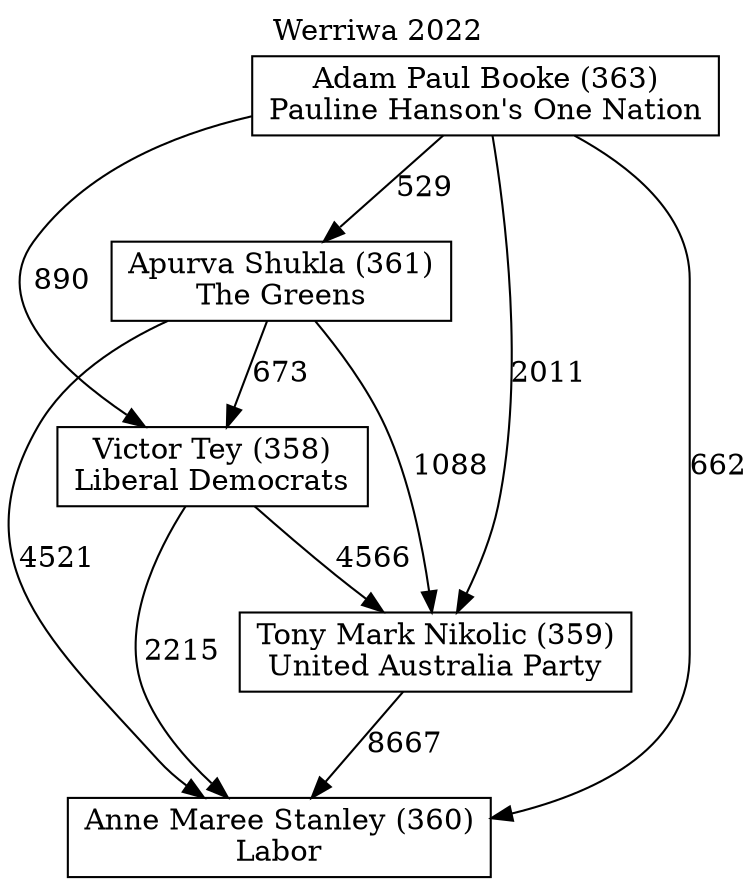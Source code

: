 // House preference flow
digraph "Anne Maree Stanley (360)_Werriwa_2022" {
	graph [label="Werriwa 2022" labelloc=t mclimit=10]
	node [shape=box]
	"Victor Tey (358)" [label="Victor Tey (358)
Liberal Democrats"]
	"Apurva Shukla (361)" [label="Apurva Shukla (361)
The Greens"]
	"Anne Maree Stanley (360)" [label="Anne Maree Stanley (360)
Labor"]
	"Tony Mark Nikolic (359)" [label="Tony Mark Nikolic (359)
United Australia Party"]
	"Adam Paul Booke (363)" [label="Adam Paul Booke (363)
Pauline Hanson's One Nation"]
	"Adam Paul Booke (363)" -> "Anne Maree Stanley (360)" [label=662]
	"Tony Mark Nikolic (359)" -> "Anne Maree Stanley (360)" [label=8667]
	"Apurva Shukla (361)" -> "Anne Maree Stanley (360)" [label=4521]
	"Adam Paul Booke (363)" -> "Victor Tey (358)" [label=890]
	"Victor Tey (358)" -> "Tony Mark Nikolic (359)" [label=4566]
	"Apurva Shukla (361)" -> "Victor Tey (358)" [label=673]
	"Adam Paul Booke (363)" -> "Tony Mark Nikolic (359)" [label=2011]
	"Apurva Shukla (361)" -> "Tony Mark Nikolic (359)" [label=1088]
	"Victor Tey (358)" -> "Anne Maree Stanley (360)" [label=2215]
	"Adam Paul Booke (363)" -> "Apurva Shukla (361)" [label=529]
}
